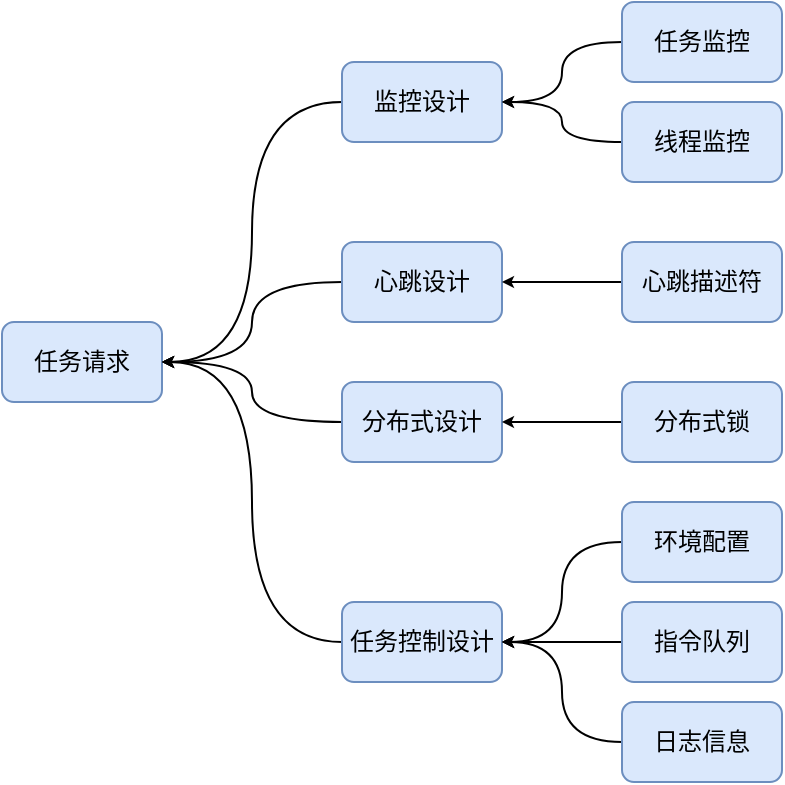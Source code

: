 <mxfile version="20.8.23" type="github">
  <diagram name="第 1 页" id="l8a9ak8CeiPRDKVeQNTY">
    <mxGraphModel dx="1148" dy="727" grid="1" gridSize="10" guides="1" tooltips="1" connect="1" arrows="1" fold="1" page="1" pageScale="1" pageWidth="827" pageHeight="1169" math="0" shadow="0">
      <root>
        <mxCell id="0" />
        <mxCell id="1" parent="0" />
        <mxCell id="qF_naeectHskRkAO3UdH-1" value="任务请求" style="rounded=1;whiteSpace=wrap;html=1;fontFamily=Times New Roman;fillColor=#dae8fc;strokeColor=#6c8ebf;" vertex="1" parent="1">
          <mxGeometry x="90" y="220" width="80" height="40" as="geometry" />
        </mxCell>
        <mxCell id="qF_naeectHskRkAO3UdH-15" style="edgeStyle=orthogonalEdgeStyle;rounded=0;orthogonalLoop=1;jettySize=auto;html=1;exitX=0;exitY=0.5;exitDx=0;exitDy=0;entryX=1;entryY=0.5;entryDx=0;entryDy=0;fontFamily=Times New Roman;endSize=3;startSize=3;curved=1;strokeWidth=1;" edge="1" parent="1" source="qF_naeectHskRkAO3UdH-4" target="qF_naeectHskRkAO3UdH-1">
          <mxGeometry relative="1" as="geometry" />
        </mxCell>
        <mxCell id="qF_naeectHskRkAO3UdH-4" value="监控设计" style="rounded=1;whiteSpace=wrap;html=1;fontFamily=Times New Roman;fillColor=#dae8fc;strokeColor=#6c8ebf;" vertex="1" parent="1">
          <mxGeometry x="260" y="90" width="80" height="40" as="geometry" />
        </mxCell>
        <mxCell id="qF_naeectHskRkAO3UdH-21" style="edgeStyle=orthogonalEdgeStyle;curved=1;rounded=0;orthogonalLoop=1;jettySize=auto;html=1;exitX=0;exitY=0.5;exitDx=0;exitDy=0;entryX=1;entryY=0.5;entryDx=0;entryDy=0;strokeWidth=1;fontFamily=Times New Roman;startSize=3;endSize=3;" edge="1" parent="1" source="qF_naeectHskRkAO3UdH-5" target="qF_naeectHskRkAO3UdH-4">
          <mxGeometry relative="1" as="geometry" />
        </mxCell>
        <mxCell id="qF_naeectHskRkAO3UdH-5" value="任务监控" style="rounded=1;whiteSpace=wrap;html=1;fontFamily=Times New Roman;fillColor=#dae8fc;strokeColor=#6c8ebf;" vertex="1" parent="1">
          <mxGeometry x="400" y="60" width="80" height="40" as="geometry" />
        </mxCell>
        <mxCell id="qF_naeectHskRkAO3UdH-28" style="edgeStyle=orthogonalEdgeStyle;curved=1;rounded=0;orthogonalLoop=1;jettySize=auto;html=1;exitX=0;exitY=0.5;exitDx=0;exitDy=0;strokeWidth=1;fontFamily=Times New Roman;startSize=3;endSize=3;" edge="1" parent="1" source="qF_naeectHskRkAO3UdH-6" target="qF_naeectHskRkAO3UdH-4">
          <mxGeometry relative="1" as="geometry" />
        </mxCell>
        <mxCell id="qF_naeectHskRkAO3UdH-6" value="线程监控" style="rounded=1;whiteSpace=wrap;html=1;fontFamily=Times New Roman;fillColor=#dae8fc;strokeColor=#6c8ebf;" vertex="1" parent="1">
          <mxGeometry x="400" y="110" width="80" height="40" as="geometry" />
        </mxCell>
        <mxCell id="qF_naeectHskRkAO3UdH-16" style="edgeStyle=orthogonalEdgeStyle;curved=1;rounded=0;orthogonalLoop=1;jettySize=auto;html=1;exitX=0;exitY=0.5;exitDx=0;exitDy=0;entryX=1;entryY=0.5;entryDx=0;entryDy=0;strokeWidth=1;fontFamily=Times New Roman;startSize=3;endSize=3;" edge="1" parent="1" source="qF_naeectHskRkAO3UdH-7" target="qF_naeectHskRkAO3UdH-1">
          <mxGeometry relative="1" as="geometry" />
        </mxCell>
        <mxCell id="qF_naeectHskRkAO3UdH-7" value="心跳设计" style="rounded=1;whiteSpace=wrap;html=1;fontFamily=Times New Roman;fillColor=#dae8fc;strokeColor=#6c8ebf;" vertex="1" parent="1">
          <mxGeometry x="260" y="180" width="80" height="40" as="geometry" />
        </mxCell>
        <mxCell id="qF_naeectHskRkAO3UdH-17" style="edgeStyle=orthogonalEdgeStyle;curved=1;rounded=0;orthogonalLoop=1;jettySize=auto;html=1;exitX=0;exitY=0.5;exitDx=0;exitDy=0;entryX=1;entryY=0.5;entryDx=0;entryDy=0;strokeWidth=1;fontFamily=Times New Roman;startSize=3;endSize=3;" edge="1" parent="1" source="qF_naeectHskRkAO3UdH-8" target="qF_naeectHskRkAO3UdH-1">
          <mxGeometry relative="1" as="geometry" />
        </mxCell>
        <mxCell id="qF_naeectHskRkAO3UdH-8" value="分布式设计" style="rounded=1;whiteSpace=wrap;html=1;fontFamily=Times New Roman;fillColor=#dae8fc;strokeColor=#6c8ebf;" vertex="1" parent="1">
          <mxGeometry x="260" y="250" width="80" height="40" as="geometry" />
        </mxCell>
        <mxCell id="qF_naeectHskRkAO3UdH-20" style="edgeStyle=orthogonalEdgeStyle;curved=1;rounded=0;orthogonalLoop=1;jettySize=auto;html=1;exitX=0;exitY=0.5;exitDx=0;exitDy=0;entryX=1;entryY=0.5;entryDx=0;entryDy=0;strokeWidth=1;fontFamily=Times New Roman;startSize=3;endSize=3;" edge="1" parent="1" source="qF_naeectHskRkAO3UdH-9" target="qF_naeectHskRkAO3UdH-1">
          <mxGeometry relative="1" as="geometry" />
        </mxCell>
        <mxCell id="qF_naeectHskRkAO3UdH-9" value="任务控制设计" style="rounded=1;whiteSpace=wrap;html=1;fontFamily=Times New Roman;fillColor=#dae8fc;strokeColor=#6c8ebf;" vertex="1" parent="1">
          <mxGeometry x="260" y="360" width="80" height="40" as="geometry" />
        </mxCell>
        <mxCell id="qF_naeectHskRkAO3UdH-29" style="edgeStyle=orthogonalEdgeStyle;curved=1;rounded=0;orthogonalLoop=1;jettySize=auto;html=1;exitX=0;exitY=0.5;exitDx=0;exitDy=0;strokeWidth=1;fontFamily=Times New Roman;startSize=3;endSize=3;" edge="1" parent="1" source="qF_naeectHskRkAO3UdH-10" target="qF_naeectHskRkAO3UdH-7">
          <mxGeometry relative="1" as="geometry" />
        </mxCell>
        <mxCell id="qF_naeectHskRkAO3UdH-10" value="心跳描述符" style="rounded=1;whiteSpace=wrap;html=1;fontFamily=Times New Roman;fillColor=#dae8fc;strokeColor=#6c8ebf;" vertex="1" parent="1">
          <mxGeometry x="400" y="180" width="80" height="40" as="geometry" />
        </mxCell>
        <mxCell id="qF_naeectHskRkAO3UdH-30" style="edgeStyle=orthogonalEdgeStyle;curved=1;rounded=0;orthogonalLoop=1;jettySize=auto;html=1;exitX=0;exitY=0.5;exitDx=0;exitDy=0;strokeWidth=1;fontFamily=Times New Roman;startSize=3;endSize=3;" edge="1" parent="1" source="qF_naeectHskRkAO3UdH-11" target="qF_naeectHskRkAO3UdH-8">
          <mxGeometry relative="1" as="geometry" />
        </mxCell>
        <mxCell id="qF_naeectHskRkAO3UdH-11" value="分布式锁" style="rounded=1;whiteSpace=wrap;html=1;fontFamily=Times New Roman;fillColor=#dae8fc;strokeColor=#6c8ebf;" vertex="1" parent="1">
          <mxGeometry x="400" y="250" width="80" height="40" as="geometry" />
        </mxCell>
        <mxCell id="qF_naeectHskRkAO3UdH-31" style="edgeStyle=orthogonalEdgeStyle;curved=1;rounded=0;orthogonalLoop=1;jettySize=auto;html=1;exitX=0;exitY=0.5;exitDx=0;exitDy=0;entryX=1;entryY=0.5;entryDx=0;entryDy=0;strokeWidth=1;fontFamily=Times New Roman;startSize=3;endSize=3;" edge="1" parent="1" source="qF_naeectHskRkAO3UdH-12" target="qF_naeectHskRkAO3UdH-9">
          <mxGeometry relative="1" as="geometry" />
        </mxCell>
        <mxCell id="qF_naeectHskRkAO3UdH-12" value="环境配置" style="rounded=1;whiteSpace=wrap;html=1;fontFamily=Times New Roman;fillColor=#dae8fc;strokeColor=#6c8ebf;" vertex="1" parent="1">
          <mxGeometry x="400" y="310" width="80" height="40" as="geometry" />
        </mxCell>
        <mxCell id="qF_naeectHskRkAO3UdH-34" style="edgeStyle=orthogonalEdgeStyle;curved=1;rounded=0;orthogonalLoop=1;jettySize=auto;html=1;exitX=0;exitY=0.5;exitDx=0;exitDy=0;entryX=1;entryY=0.5;entryDx=0;entryDy=0;strokeWidth=1;fontFamily=Times New Roman;startSize=3;endSize=3;" edge="1" parent="1" source="qF_naeectHskRkAO3UdH-13" target="qF_naeectHskRkAO3UdH-9">
          <mxGeometry relative="1" as="geometry" />
        </mxCell>
        <mxCell id="qF_naeectHskRkAO3UdH-13" value="指令队列" style="rounded=1;whiteSpace=wrap;html=1;fontFamily=Times New Roman;fillColor=#dae8fc;strokeColor=#6c8ebf;" vertex="1" parent="1">
          <mxGeometry x="400" y="360" width="80" height="40" as="geometry" />
        </mxCell>
        <mxCell id="qF_naeectHskRkAO3UdH-35" style="edgeStyle=orthogonalEdgeStyle;curved=1;rounded=0;orthogonalLoop=1;jettySize=auto;html=1;exitX=0;exitY=0.5;exitDx=0;exitDy=0;entryX=1;entryY=0.5;entryDx=0;entryDy=0;strokeWidth=1;fontFamily=Times New Roman;startSize=3;endSize=3;" edge="1" parent="1" source="qF_naeectHskRkAO3UdH-14" target="qF_naeectHskRkAO3UdH-9">
          <mxGeometry relative="1" as="geometry" />
        </mxCell>
        <mxCell id="qF_naeectHskRkAO3UdH-14" value="日志信息" style="rounded=1;whiteSpace=wrap;html=1;fontFamily=Times New Roman;fillColor=#dae8fc;strokeColor=#6c8ebf;" vertex="1" parent="1">
          <mxGeometry x="400" y="410" width="80" height="40" as="geometry" />
        </mxCell>
      </root>
    </mxGraphModel>
  </diagram>
</mxfile>
